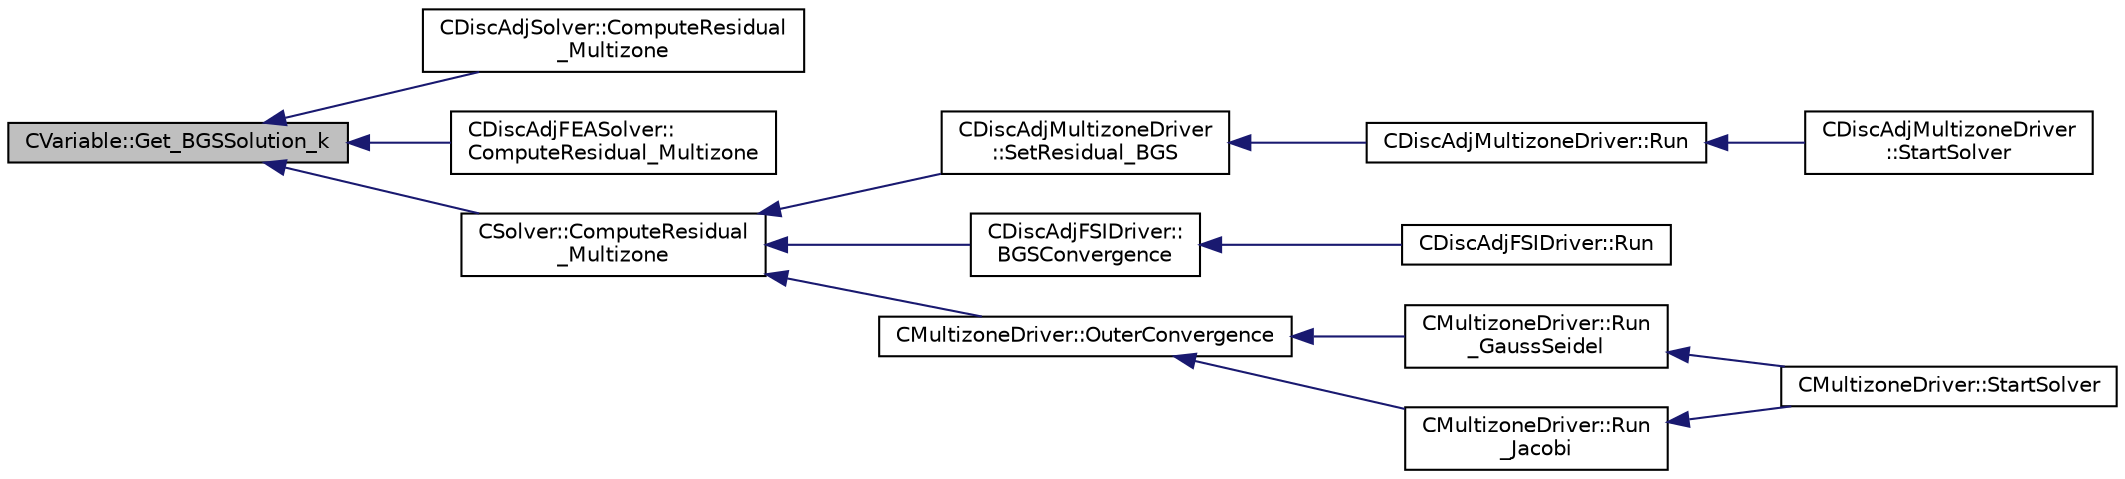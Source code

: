digraph "CVariable::Get_BGSSolution_k"
{
  edge [fontname="Helvetica",fontsize="10",labelfontname="Helvetica",labelfontsize="10"];
  node [fontname="Helvetica",fontsize="10",shape=record];
  rankdir="LR";
  Node348 [label="CVariable::Get_BGSSolution_k",height=0.2,width=0.4,color="black", fillcolor="grey75", style="filled", fontcolor="black"];
  Node348 -> Node349 [dir="back",color="midnightblue",fontsize="10",style="solid",fontname="Helvetica"];
  Node349 [label="CDiscAdjSolver::ComputeResidual\l_Multizone",height=0.2,width=0.4,color="black", fillcolor="white", style="filled",URL="$class_c_disc_adj_solver.html#a0571227566a9d9d7c6c1e92cae9258cc",tooltip="Compute the multizone residual. "];
  Node348 -> Node350 [dir="back",color="midnightblue",fontsize="10",style="solid",fontname="Helvetica"];
  Node350 [label="CDiscAdjFEASolver::\lComputeResidual_Multizone",height=0.2,width=0.4,color="black", fillcolor="white", style="filled",URL="$class_c_disc_adj_f_e_a_solver.html#a32f5c8be66ec4d2bf848568c37819ca6",tooltip="Compute the multizone residual. "];
  Node348 -> Node351 [dir="back",color="midnightblue",fontsize="10",style="solid",fontname="Helvetica"];
  Node351 [label="CSolver::ComputeResidual\l_Multizone",height=0.2,width=0.4,color="black", fillcolor="white", style="filled",URL="$class_c_solver.html#afd38147efa0d4b98523b480945a0df7c",tooltip="Set the value of the max residual and RMS residual. "];
  Node351 -> Node352 [dir="back",color="midnightblue",fontsize="10",style="solid",fontname="Helvetica"];
  Node352 [label="CDiscAdjMultizoneDriver\l::SetResidual_BGS",height=0.2,width=0.4,color="black", fillcolor="white", style="filled",URL="$class_c_disc_adj_multizone_driver.html#a0376ab7c0cb40fa091ff34d3b99e597c",tooltip="Compute BGS residuals. "];
  Node352 -> Node353 [dir="back",color="midnightblue",fontsize="10",style="solid",fontname="Helvetica"];
  Node353 [label="CDiscAdjMultizoneDriver::Run",height=0.2,width=0.4,color="black", fillcolor="white", style="filled",URL="$class_c_disc_adj_multizone_driver.html#af996aecdb6d20aa4fc81c9b67295abf5",tooltip="[Overload] Run an discrete adjoint update of all solvers within multiple zones. "];
  Node353 -> Node354 [dir="back",color="midnightblue",fontsize="10",style="solid",fontname="Helvetica"];
  Node354 [label="CDiscAdjMultizoneDriver\l::StartSolver",height=0.2,width=0.4,color="black", fillcolor="white", style="filled",URL="$class_c_disc_adj_multizone_driver.html#a75de0a1a482ceeed4301a384f1515092",tooltip="[Overload] Launch the computation for discrete adjoint multizone problems. "];
  Node351 -> Node355 [dir="back",color="midnightblue",fontsize="10",style="solid",fontname="Helvetica"];
  Node355 [label="CDiscAdjFSIDriver::\lBGSConvergence",height=0.2,width=0.4,color="black", fillcolor="white", style="filled",URL="$class_c_disc_adj_f_s_i_driver.html#a781367e50928b0355cd9cfb145cc7e58",tooltip="Check the convergence of BGS subiteration process. "];
  Node355 -> Node356 [dir="back",color="midnightblue",fontsize="10",style="solid",fontname="Helvetica"];
  Node356 [label="CDiscAdjFSIDriver::Run",height=0.2,width=0.4,color="black", fillcolor="white", style="filled",URL="$class_c_disc_adj_f_s_i_driver.html#a2e965d6e9c4dcfc296077cae225cab21",tooltip="Run a Discrete Adjoint iteration for the FSI problem. "];
  Node351 -> Node357 [dir="back",color="midnightblue",fontsize="10",style="solid",fontname="Helvetica"];
  Node357 [label="CMultizoneDriver::OuterConvergence",height=0.2,width=0.4,color="black", fillcolor="white", style="filled",URL="$class_c_multizone_driver.html#ae72bb40195e4066bc4be4adfb0df29e9",tooltip="Check the convergence at the outer level. "];
  Node357 -> Node358 [dir="back",color="midnightblue",fontsize="10",style="solid",fontname="Helvetica"];
  Node358 [label="CMultizoneDriver::Run\l_GaussSeidel",height=0.2,width=0.4,color="black", fillcolor="white", style="filled",URL="$class_c_multizone_driver.html#a8036223cdbe0c0d4552f17f6bad9189b",tooltip="Run a Block Gauss-Seidel iteration in all physical zones. "];
  Node358 -> Node359 [dir="back",color="midnightblue",fontsize="10",style="solid",fontname="Helvetica"];
  Node359 [label="CMultizoneDriver::StartSolver",height=0.2,width=0.4,color="black", fillcolor="white", style="filled",URL="$class_c_multizone_driver.html#a03cfc000c383ef0d86d34e1c6aef5ff3",tooltip="[Overload] Launch the computation for multizone problems. "];
  Node357 -> Node360 [dir="back",color="midnightblue",fontsize="10",style="solid",fontname="Helvetica"];
  Node360 [label="CMultizoneDriver::Run\l_Jacobi",height=0.2,width=0.4,color="black", fillcolor="white", style="filled",URL="$class_c_multizone_driver.html#a1bf2824daac5a10e8fb7387676eee338",tooltip="Run a Block-Jacobi iteration in all physical zones. "];
  Node360 -> Node359 [dir="back",color="midnightblue",fontsize="10",style="solid",fontname="Helvetica"];
}
